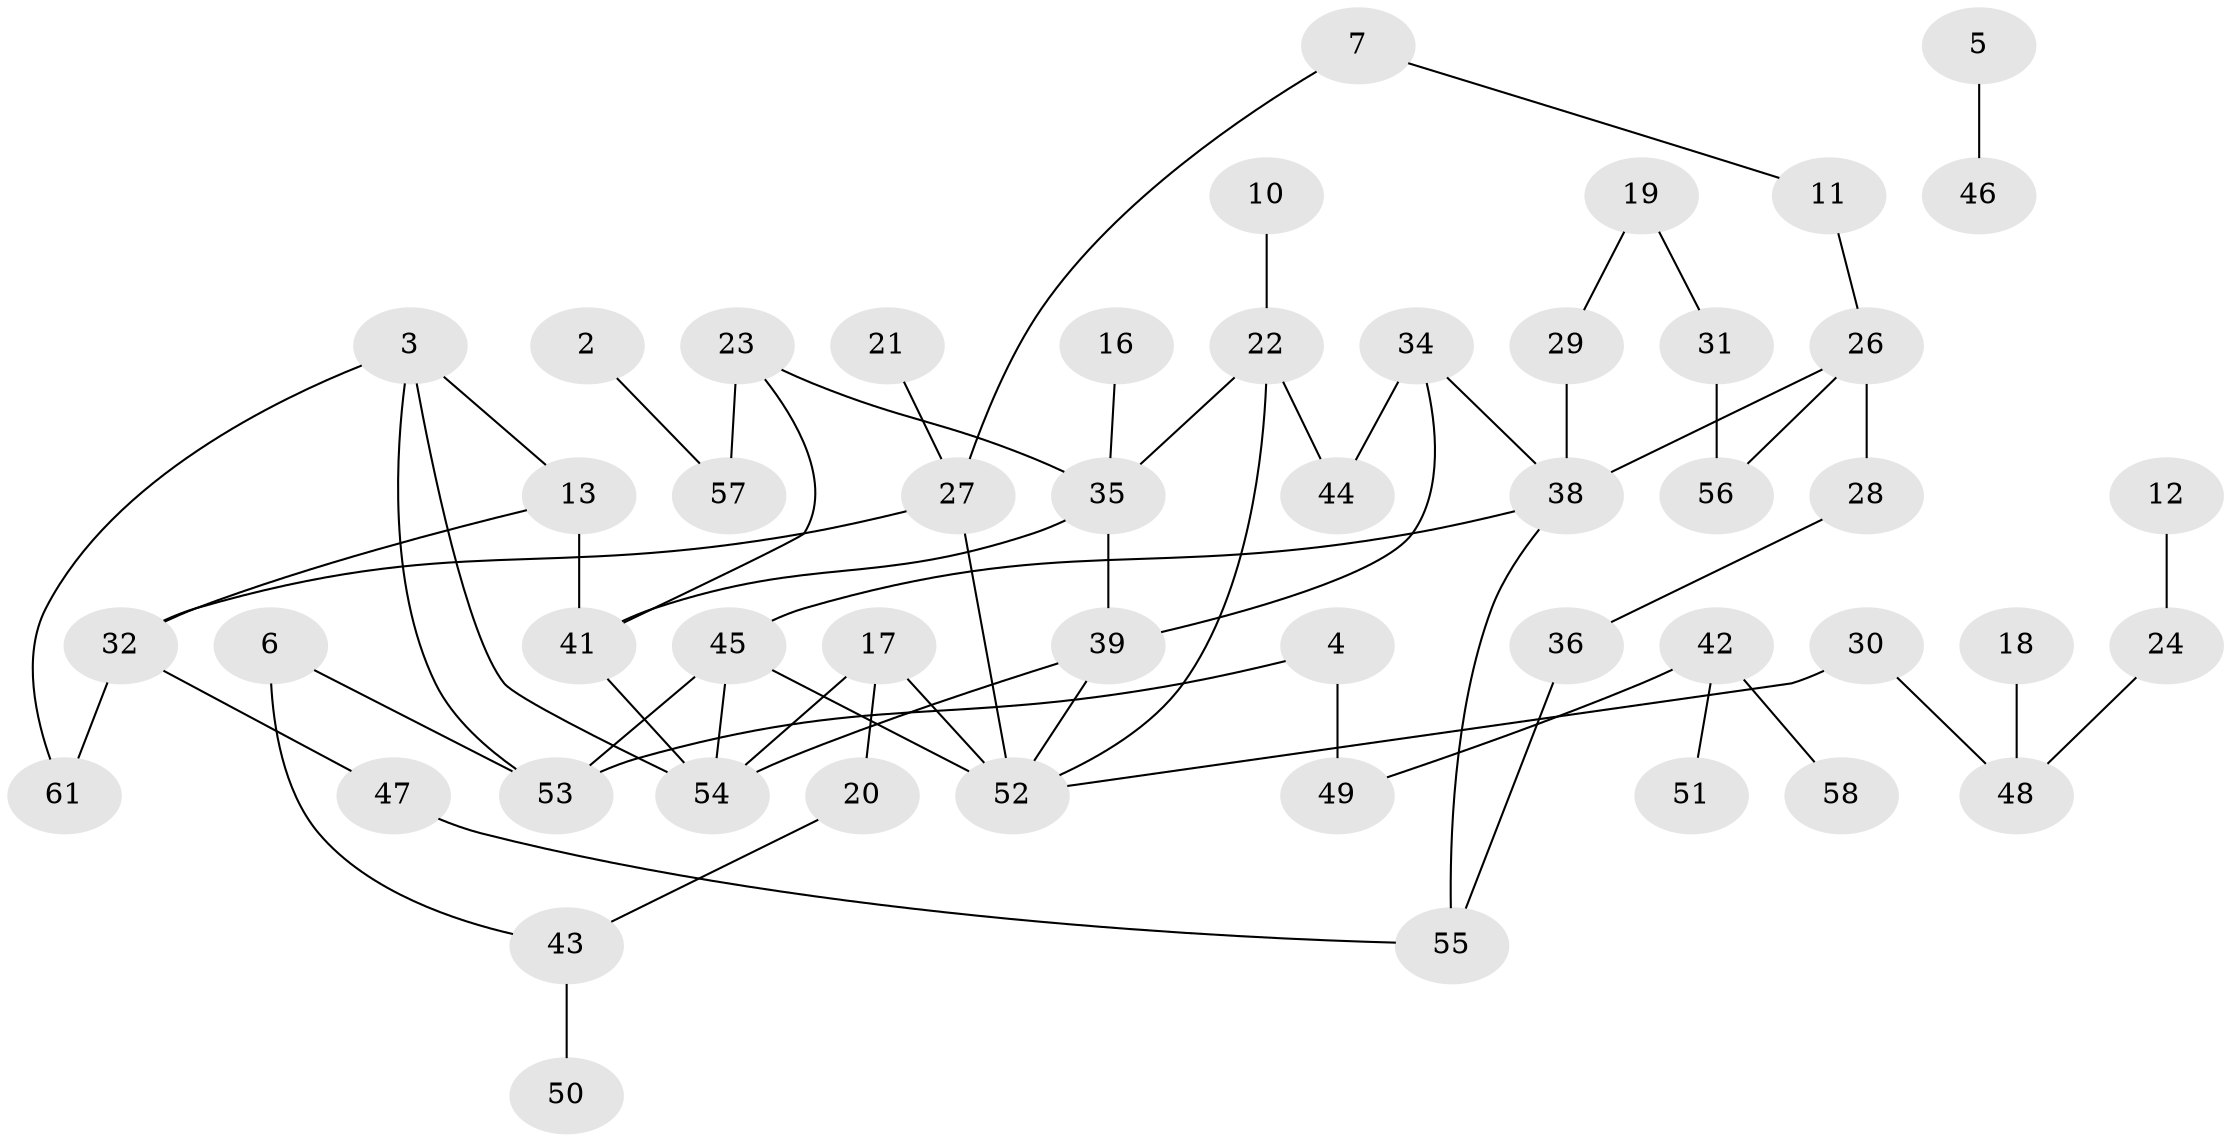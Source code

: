 // original degree distribution, {0: 0.09, 1: 0.28, 2: 0.31, 4: 0.11, 3: 0.16, 5: 0.04, 6: 0.01}
// Generated by graph-tools (version 1.1) at 2025/35/03/04/25 23:35:55]
// undirected, 50 vertices, 64 edges
graph export_dot {
  node [color=gray90,style=filled];
  2;
  3;
  4;
  5;
  6;
  7;
  10;
  11;
  12;
  13;
  16;
  17;
  18;
  19;
  20;
  21;
  22;
  23;
  24;
  26;
  27;
  28;
  29;
  30;
  31;
  32;
  34;
  35;
  36;
  38;
  39;
  41;
  42;
  43;
  44;
  45;
  46;
  47;
  48;
  49;
  50;
  51;
  52;
  53;
  54;
  55;
  56;
  57;
  58;
  61;
  2 -- 57 [weight=1.0];
  3 -- 13 [weight=1.0];
  3 -- 53 [weight=1.0];
  3 -- 54 [weight=1.0];
  3 -- 61 [weight=1.0];
  4 -- 49 [weight=1.0];
  4 -- 53 [weight=1.0];
  5 -- 46 [weight=1.0];
  6 -- 43 [weight=1.0];
  6 -- 53 [weight=1.0];
  7 -- 11 [weight=1.0];
  7 -- 27 [weight=1.0];
  10 -- 22 [weight=1.0];
  11 -- 26 [weight=1.0];
  12 -- 24 [weight=1.0];
  13 -- 32 [weight=1.0];
  13 -- 41 [weight=1.0];
  16 -- 35 [weight=1.0];
  17 -- 20 [weight=1.0];
  17 -- 52 [weight=1.0];
  17 -- 54 [weight=1.0];
  18 -- 48 [weight=1.0];
  19 -- 29 [weight=1.0];
  19 -- 31 [weight=1.0];
  20 -- 43 [weight=1.0];
  21 -- 27 [weight=1.0];
  22 -- 35 [weight=1.0];
  22 -- 44 [weight=1.0];
  22 -- 52 [weight=1.0];
  23 -- 35 [weight=1.0];
  23 -- 41 [weight=1.0];
  23 -- 57 [weight=1.0];
  24 -- 48 [weight=1.0];
  26 -- 28 [weight=1.0];
  26 -- 38 [weight=1.0];
  26 -- 56 [weight=1.0];
  27 -- 32 [weight=1.0];
  27 -- 52 [weight=2.0];
  28 -- 36 [weight=1.0];
  29 -- 38 [weight=1.0];
  30 -- 48 [weight=1.0];
  30 -- 52 [weight=1.0];
  31 -- 56 [weight=1.0];
  32 -- 47 [weight=1.0];
  32 -- 61 [weight=1.0];
  34 -- 38 [weight=1.0];
  34 -- 39 [weight=1.0];
  34 -- 44 [weight=1.0];
  35 -- 39 [weight=1.0];
  35 -- 41 [weight=1.0];
  36 -- 55 [weight=1.0];
  38 -- 45 [weight=1.0];
  38 -- 55 [weight=1.0];
  39 -- 52 [weight=1.0];
  39 -- 54 [weight=1.0];
  41 -- 54 [weight=1.0];
  42 -- 49 [weight=1.0];
  42 -- 51 [weight=1.0];
  42 -- 58 [weight=1.0];
  43 -- 50 [weight=1.0];
  45 -- 52 [weight=1.0];
  45 -- 53 [weight=1.0];
  45 -- 54 [weight=1.0];
  47 -- 55 [weight=1.0];
}
